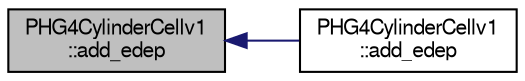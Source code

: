 digraph "PHG4CylinderCellv1::add_edep"
{
  bgcolor="transparent";
  edge [fontname="FreeSans",fontsize="10",labelfontname="FreeSans",labelfontsize="10"];
  node [fontname="FreeSans",fontsize="10",shape=record];
  rankdir="LR";
  Node1 [label="PHG4CylinderCellv1\l::add_edep",height=0.2,width=0.4,color="black", fillcolor="grey75", style="filled" fontcolor="black"];
  Node1 -> Node2 [dir="back",color="midnightblue",fontsize="10",style="solid",fontname="FreeSans"];
  Node2 [label="PHG4CylinderCellv1\l::add_edep",height=0.2,width=0.4,color="black",URL="$dd/d2e/classPHG4CylinderCellv1.html#a4c38a9c65ce661504110695324836bac"];
}
